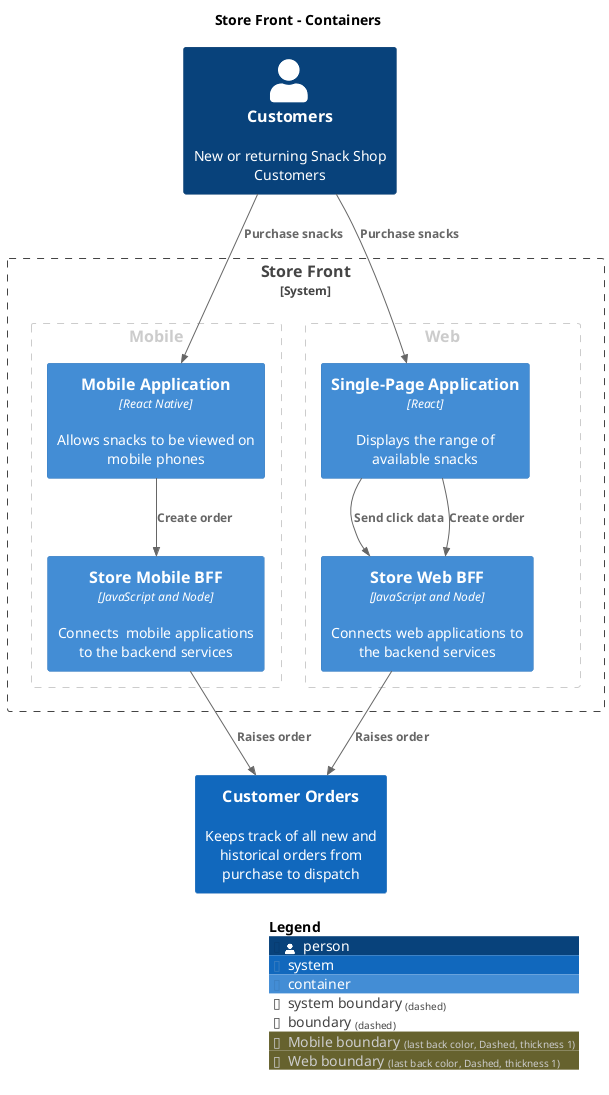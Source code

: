 @startuml
set separator none
title Store Front - Containers

top to bottom direction

!include <C4/C4>
!include <C4/C4_Context>
!include <C4/C4_Container>

Person(Customers, "Customers", $descr="New or returning Snack Shop Customers", $tags="", $link="")
System(CustomerOrders, "Customer Orders", $descr="Keeps track of all new and historical orders from purchase to dispatch", $tags="", $link="")

System_Boundary("StoreFront_boundary", "Store Front", $tags="") {
  AddBoundaryTag("Mobile", $borderColor="#cccccc", $fontColor="#cccccc", $borderStyle="Dashed", $borderThickness="1")
  Boundary(group_1, "Mobile", $tags="Mobile") {
    Container(StoreFront.MobileApplication, "Mobile Application", $techn="React Native", $descr="Allows snacks to be viewed on mobile phones", $tags="", $link="")
    Container(StoreFront.StoreMobileBFF, "Store Mobile BFF", $techn="JavaScript and Node", $descr="Connects  mobile applications to the backend services", $tags="", $link="")
  }

  AddBoundaryTag("Web", $borderColor="#cccccc", $fontColor="#cccccc", $borderStyle="Dashed", $borderThickness="1")
  Boundary(group_2, "Web", $tags="Web") {
    Container(StoreFront.SinglePageApplication, "Single-Page Application", $techn="React", $descr="Displays the range of available snacks", $tags="", $link="")
    Container(StoreFront.StoreWebBFF, "Store Web BFF", $techn="JavaScript and Node", $descr="Connects web applications to the backend services", $tags="", $link="")
  }

}

Rel(Customers, StoreFront.MobileApplication, "Purchase snacks", $techn="", $tags="", $link="")
Rel(Customers, StoreFront.SinglePageApplication, "Purchase snacks", $techn="", $tags="", $link="")
Rel(StoreFront.SinglePageApplication, StoreFront.StoreWebBFF, "Send click data", $techn="", $tags="", $link="")
Rel(StoreFront.SinglePageApplication, StoreFront.StoreWebBFF, "Create order", $techn="", $tags="", $link="")
Rel(StoreFront.StoreWebBFF, CustomerOrders, "Raises order", $techn="", $tags="", $link="")
Rel(StoreFront.MobileApplication, StoreFront.StoreMobileBFF, "Create order", $techn="", $tags="", $link="")
Rel(StoreFront.StoreMobileBFF, CustomerOrders, "Raises order", $techn="", $tags="", $link="")

SHOW_LEGEND(true)
@enduml